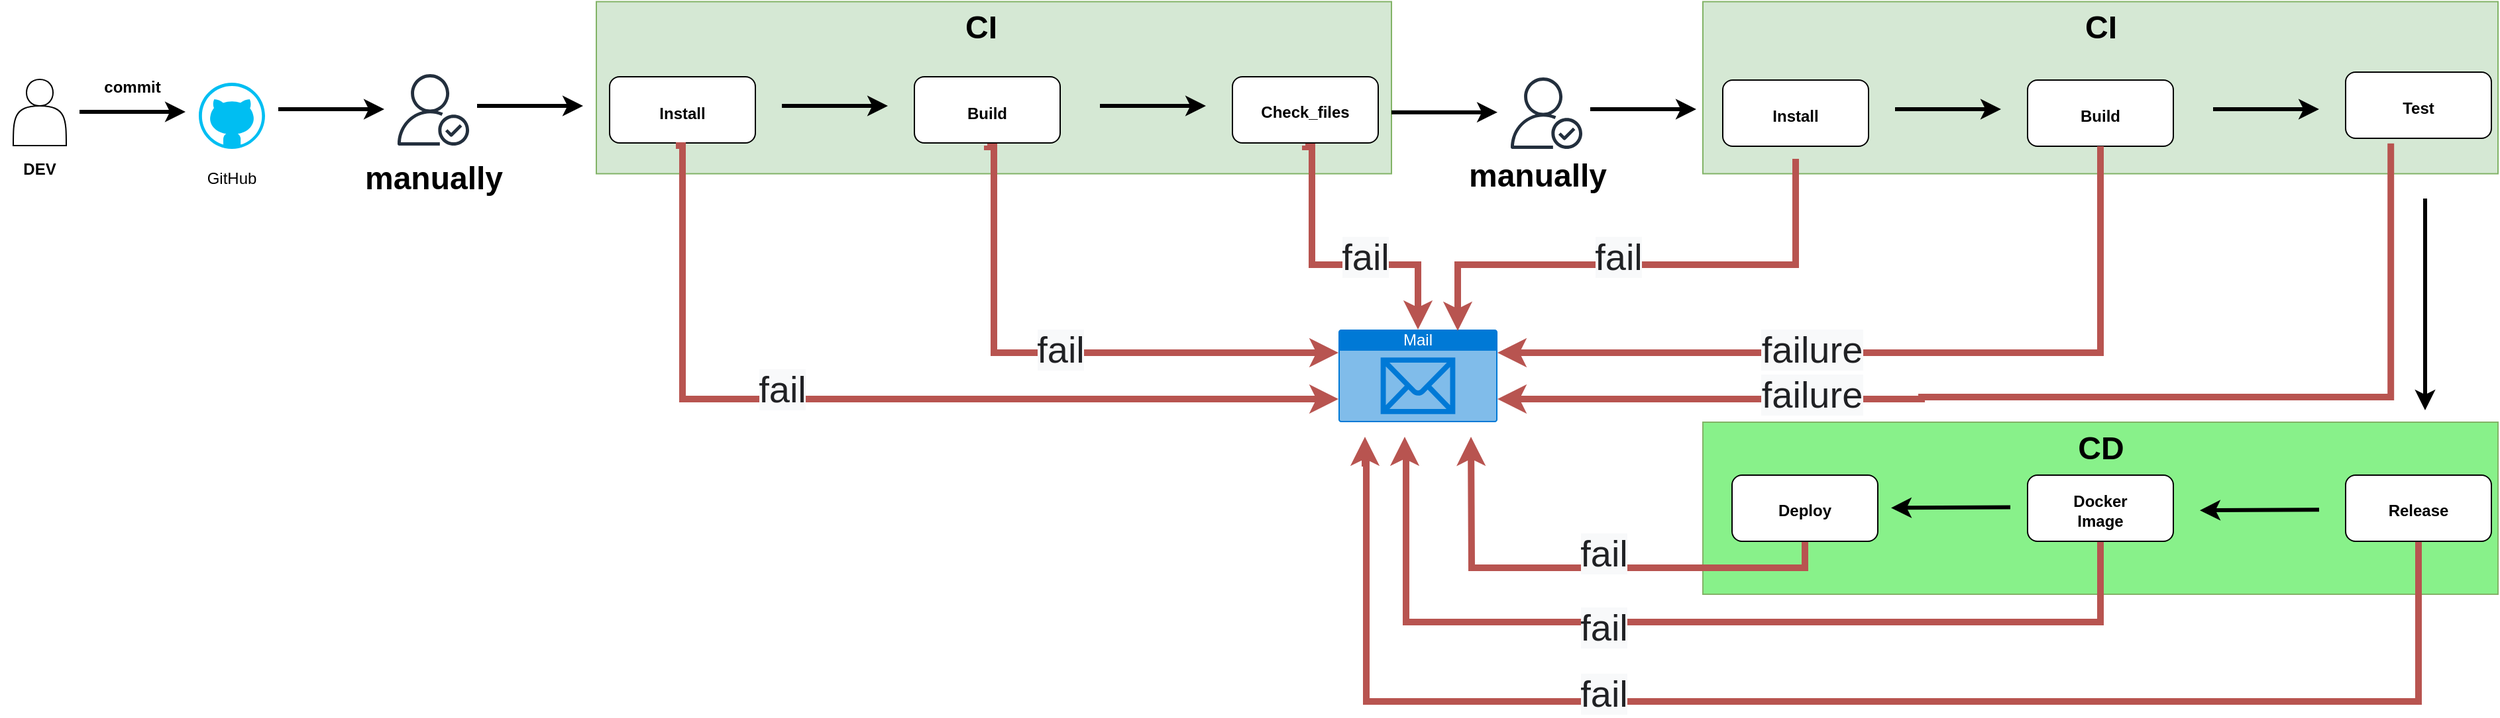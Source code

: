 <mxfile version="24.3.1" type="github">
  <diagram name="Página-1" id="l7-UxxubtHsJpn8i_Fkr">
    <mxGraphModel dx="1953" dy="1055" grid="1" gridSize="10" guides="1" tooltips="1" connect="1" arrows="1" fold="1" page="1" pageScale="1" pageWidth="827" pageHeight="1169" math="0" shadow="0">
      <root>
        <mxCell id="0" />
        <mxCell id="1" parent="0" />
        <mxCell id="Xpfcy3nXjKeu7boo3VgT-59" value="" style="rounded=0;whiteSpace=wrap;html=1;fillColor=#88f18a;strokeColor=#82b366;" vertex="1" parent="1">
          <mxGeometry x="1355" y="519" width="600" height="130" as="geometry" />
        </mxCell>
        <mxCell id="Xpfcy3nXjKeu7boo3VgT-58" value="" style="rounded=0;whiteSpace=wrap;html=1;fillColor=#d5e8d4;strokeColor=#82b366;" vertex="1" parent="1">
          <mxGeometry x="1355" y="201.25" width="600" height="130" as="geometry" />
        </mxCell>
        <mxCell id="Xpfcy3nXjKeu7boo3VgT-57" value="" style="rounded=0;whiteSpace=wrap;html=1;fillColor=#d5e8d4;strokeColor=#82b366;" vertex="1" parent="1">
          <mxGeometry x="520" y="201.25" width="600" height="130" as="geometry" />
        </mxCell>
        <mxCell id="Xpfcy3nXjKeu7boo3VgT-1" value="" style="shape=actor;whiteSpace=wrap;html=1;" vertex="1" parent="1">
          <mxGeometry x="80" y="260" width="40" height="50" as="geometry" />
        </mxCell>
        <mxCell id="Xpfcy3nXjKeu7boo3VgT-5" value="&lt;b&gt;DEV&lt;/b&gt;" style="text;html=1;align=center;verticalAlign=middle;whiteSpace=wrap;rounded=0;" vertex="1" parent="1">
          <mxGeometry x="70" y="312.5" width="60" height="30" as="geometry" />
        </mxCell>
        <mxCell id="Xpfcy3nXjKeu7boo3VgT-6" value="" style="verticalLabelPosition=bottom;html=1;verticalAlign=top;align=center;strokeColor=none;fillColor=#00BEF2;shape=mxgraph.azure.github_code;pointerEvents=1;fontColor=#000000;" vertex="1" parent="1">
          <mxGeometry x="220" y="262.5" width="50" height="50" as="geometry" />
        </mxCell>
        <mxCell id="Xpfcy3nXjKeu7boo3VgT-7" value="" style="endArrow=classic;html=1;rounded=0;fontStyle=1;fontSize=23;strokeWidth=3;" edge="1" parent="1">
          <mxGeometry width="50" height="50" relative="1" as="geometry">
            <mxPoint x="130" y="284.5" as="sourcePoint" />
            <mxPoint x="210" y="284.5" as="targetPoint" />
          </mxGeometry>
        </mxCell>
        <mxCell id="Xpfcy3nXjKeu7boo3VgT-9" value="&lt;b&gt;commit&lt;/b&gt;" style="text;html=1;align=center;verticalAlign=middle;whiteSpace=wrap;rounded=0;" vertex="1" parent="1">
          <mxGeometry x="140" y="252.5" width="60" height="27.5" as="geometry" />
        </mxCell>
        <mxCell id="Xpfcy3nXjKeu7boo3VgT-10" value="" style="rounded=1;whiteSpace=wrap;html=1;" vertex="1" parent="1">
          <mxGeometry x="530" y="258" width="110" height="50" as="geometry" />
        </mxCell>
        <mxCell id="Xpfcy3nXjKeu7boo3VgT-11" value="&lt;b&gt;Install&lt;/b&gt;" style="text;html=1;align=center;verticalAlign=middle;whiteSpace=wrap;rounded=0;" vertex="1" parent="1">
          <mxGeometry x="555" y="270.5" width="60" height="30" as="geometry" />
        </mxCell>
        <mxCell id="Xpfcy3nXjKeu7boo3VgT-13" value="GitHub" style="text;html=1;align=center;verticalAlign=middle;whiteSpace=wrap;rounded=0;" vertex="1" parent="1">
          <mxGeometry x="215" y="320" width="60" height="30" as="geometry" />
        </mxCell>
        <mxCell id="Xpfcy3nXjKeu7boo3VgT-15" value="" style="sketch=0;outlineConnect=0;fontColor=#232F3E;gradientColor=none;fillColor=#232F3D;strokeColor=none;dashed=0;verticalLabelPosition=bottom;verticalAlign=top;align=center;html=1;fontSize=12;fontStyle=0;aspect=fixed;pointerEvents=1;shape=mxgraph.aws4.authenticated_user;" vertex="1" parent="1">
          <mxGeometry x="370" y="256" width="54" height="54" as="geometry" />
        </mxCell>
        <mxCell id="Xpfcy3nXjKeu7boo3VgT-17" value="" style="endArrow=classic;html=1;rounded=0;fontStyle=1;fontSize=23;strokeWidth=3;" edge="1" parent="1">
          <mxGeometry width="50" height="50" relative="1" as="geometry">
            <mxPoint x="280" y="282.5" as="sourcePoint" />
            <mxPoint x="360" y="282.5" as="targetPoint" />
          </mxGeometry>
        </mxCell>
        <mxCell id="Xpfcy3nXjKeu7boo3VgT-18" value="" style="endArrow=classic;html=1;rounded=0;fontStyle=1;fontSize=23;strokeWidth=3;" edge="1" parent="1">
          <mxGeometry width="50" height="50" relative="1" as="geometry">
            <mxPoint x="430" y="280" as="sourcePoint" />
            <mxPoint x="510" y="280" as="targetPoint" />
          </mxGeometry>
        </mxCell>
        <mxCell id="Xpfcy3nXjKeu7boo3VgT-19" value="" style="rounded=1;whiteSpace=wrap;html=1;" vertex="1" parent="1">
          <mxGeometry x="760" y="258" width="110" height="50" as="geometry" />
        </mxCell>
        <mxCell id="Xpfcy3nXjKeu7boo3VgT-20" value="&lt;b&gt;Build&lt;/b&gt;" style="text;html=1;align=center;verticalAlign=middle;whiteSpace=wrap;rounded=0;" vertex="1" parent="1">
          <mxGeometry x="785" y="270.5" width="60" height="30" as="geometry" />
        </mxCell>
        <mxCell id="Xpfcy3nXjKeu7boo3VgT-21" value="" style="endArrow=classic;html=1;rounded=0;fontStyle=1;fontSize=23;strokeWidth=3;" edge="1" parent="1">
          <mxGeometry width="50" height="50" relative="1" as="geometry">
            <mxPoint x="660" y="280" as="sourcePoint" />
            <mxPoint x="740" y="280" as="targetPoint" />
          </mxGeometry>
        </mxCell>
        <mxCell id="Xpfcy3nXjKeu7boo3VgT-22" value="" style="rounded=1;whiteSpace=wrap;html=1;" vertex="1" parent="1">
          <mxGeometry x="1000" y="258" width="110" height="50" as="geometry" />
        </mxCell>
        <mxCell id="Xpfcy3nXjKeu7boo3VgT-23" value="" style="endArrow=classic;html=1;rounded=0;fontStyle=1;fontSize=23;strokeWidth=3;" edge="1" parent="1">
          <mxGeometry width="50" height="50" relative="1" as="geometry">
            <mxPoint x="900" y="280" as="sourcePoint" />
            <mxPoint x="980" y="280" as="targetPoint" />
          </mxGeometry>
        </mxCell>
        <mxCell id="Xpfcy3nXjKeu7boo3VgT-24" value="&lt;b&gt;Check_files&lt;/b&gt;" style="text;html=1;align=center;verticalAlign=middle;whiteSpace=wrap;rounded=0;" vertex="1" parent="1">
          <mxGeometry x="1025" y="270" width="60" height="30" as="geometry" />
        </mxCell>
        <mxCell id="Xpfcy3nXjKeu7boo3VgT-28" value="" style="rounded=1;whiteSpace=wrap;html=1;" vertex="1" parent="1">
          <mxGeometry x="1370" y="260.5" width="110" height="50" as="geometry" />
        </mxCell>
        <mxCell id="Xpfcy3nXjKeu7boo3VgT-29" value="&lt;b&gt;Install&lt;/b&gt;" style="text;html=1;align=center;verticalAlign=middle;whiteSpace=wrap;rounded=0;" vertex="1" parent="1">
          <mxGeometry x="1395" y="273" width="60" height="30" as="geometry" />
        </mxCell>
        <mxCell id="Xpfcy3nXjKeu7boo3VgT-30" value="" style="sketch=0;outlineConnect=0;fontColor=#232F3E;gradientColor=none;fillColor=#232F3D;strokeColor=none;dashed=0;verticalLabelPosition=bottom;verticalAlign=top;align=center;html=1;fontSize=12;fontStyle=0;aspect=fixed;pointerEvents=1;shape=mxgraph.aws4.authenticated_user;" vertex="1" parent="1">
          <mxGeometry x="1210" y="258.5" width="54" height="54" as="geometry" />
        </mxCell>
        <mxCell id="Xpfcy3nXjKeu7boo3VgT-31" value="" style="endArrow=classic;html=1;rounded=0;fontStyle=1;fontSize=23;strokeWidth=3;" edge="1" parent="1">
          <mxGeometry width="50" height="50" relative="1" as="geometry">
            <mxPoint x="1270" y="282.5" as="sourcePoint" />
            <mxPoint x="1350" y="282.5" as="targetPoint" />
          </mxGeometry>
        </mxCell>
        <mxCell id="Xpfcy3nXjKeu7boo3VgT-32" value="" style="rounded=1;whiteSpace=wrap;html=1;" vertex="1" parent="1">
          <mxGeometry x="1600" y="260.5" width="110" height="50" as="geometry" />
        </mxCell>
        <mxCell id="Xpfcy3nXjKeu7boo3VgT-33" value="&lt;b&gt;Build&lt;/b&gt;" style="text;html=1;align=center;verticalAlign=middle;whiteSpace=wrap;rounded=0;" vertex="1" parent="1">
          <mxGeometry x="1625" y="273" width="60" height="30" as="geometry" />
        </mxCell>
        <mxCell id="Xpfcy3nXjKeu7boo3VgT-34" value="" style="endArrow=classic;html=1;rounded=0;fontStyle=1;fontSize=23;strokeWidth=3;" edge="1" parent="1">
          <mxGeometry width="50" height="50" relative="1" as="geometry">
            <mxPoint x="1500" y="282.5" as="sourcePoint" />
            <mxPoint x="1580" y="282.5" as="targetPoint" />
          </mxGeometry>
        </mxCell>
        <mxCell id="Xpfcy3nXjKeu7boo3VgT-35" value="" style="rounded=1;whiteSpace=wrap;html=1;" vertex="1" parent="1">
          <mxGeometry x="1840" y="254.5" width="110" height="50" as="geometry" />
        </mxCell>
        <mxCell id="Xpfcy3nXjKeu7boo3VgT-36" value="" style="endArrow=classic;html=1;rounded=0;fontStyle=1;fontSize=23;strokeWidth=3;" edge="1" parent="1">
          <mxGeometry width="50" height="50" relative="1" as="geometry">
            <mxPoint x="1740" y="282.5" as="sourcePoint" />
            <mxPoint x="1820" y="282.5" as="targetPoint" />
          </mxGeometry>
        </mxCell>
        <mxCell id="Xpfcy3nXjKeu7boo3VgT-37" value="&lt;b&gt;Test&lt;/b&gt;" style="text;html=1;align=center;verticalAlign=middle;whiteSpace=wrap;rounded=0;" vertex="1" parent="1">
          <mxGeometry x="1865" y="266.5" width="60" height="30" as="geometry" />
        </mxCell>
        <mxCell id="Xpfcy3nXjKeu7boo3VgT-40" value="" style="endArrow=classic;html=1;rounded=0;fontStyle=1;fontSize=23;strokeWidth=3;" edge="1" parent="1">
          <mxGeometry width="50" height="50" relative="1" as="geometry">
            <mxPoint x="1120" y="284.83" as="sourcePoint" />
            <mxPoint x="1200" y="284.83" as="targetPoint" />
          </mxGeometry>
        </mxCell>
        <mxCell id="Xpfcy3nXjKeu7boo3VgT-85" style="edgeStyle=orthogonalEdgeStyle;rounded=0;orthogonalLoop=1;jettySize=auto;html=1;exitX=0.5;exitY=1;exitDx=0;exitDy=0;strokeWidth=5;fillColor=#f8cecc;strokeColor=#b85450;" edge="1" parent="1" source="Xpfcy3nXjKeu7boo3VgT-41">
          <mxGeometry relative="1" as="geometry">
            <mxPoint x="1100" y="530" as="targetPoint" />
            <Array as="points">
              <mxPoint x="1895" y="730" />
              <mxPoint x="1101" y="730" />
              <mxPoint x="1101" y="550" />
            </Array>
          </mxGeometry>
        </mxCell>
        <mxCell id="Xpfcy3nXjKeu7boo3VgT-41" value="" style="rounded=1;whiteSpace=wrap;html=1;" vertex="1" parent="1">
          <mxGeometry x="1840" y="559" width="110" height="50" as="geometry" />
        </mxCell>
        <mxCell id="Xpfcy3nXjKeu7boo3VgT-43" value="&lt;b&gt;Release&lt;/b&gt;" style="text;html=1;align=center;verticalAlign=middle;whiteSpace=wrap;rounded=0;" vertex="1" parent="1">
          <mxGeometry x="1865" y="571" width="60" height="30" as="geometry" />
        </mxCell>
        <mxCell id="Xpfcy3nXjKeu7boo3VgT-84" style="edgeStyle=orthogonalEdgeStyle;rounded=0;orthogonalLoop=1;jettySize=auto;html=1;exitX=0.5;exitY=1;exitDx=0;exitDy=0;fillColor=#f8cecc;strokeColor=#b85450;strokeWidth=5;" edge="1" parent="1" source="Xpfcy3nXjKeu7boo3VgT-44">
          <mxGeometry relative="1" as="geometry">
            <mxPoint x="1130" y="530" as="targetPoint" />
            <Array as="points">
              <mxPoint x="1655" y="670" />
              <mxPoint x="1131" y="670" />
              <mxPoint x="1131" y="540" />
            </Array>
          </mxGeometry>
        </mxCell>
        <mxCell id="Xpfcy3nXjKeu7boo3VgT-44" value="" style="rounded=1;whiteSpace=wrap;html=1;" vertex="1" parent="1">
          <mxGeometry x="1600" y="559" width="110" height="50" as="geometry" />
        </mxCell>
        <mxCell id="Xpfcy3nXjKeu7boo3VgT-45" value="" style="endArrow=classic;html=1;rounded=0;fontStyle=1;fontSize=23;strokeWidth=3;" edge="1" parent="1">
          <mxGeometry width="50" height="50" relative="1" as="geometry">
            <mxPoint x="1900" y="350" as="sourcePoint" />
            <mxPoint x="1900" y="510" as="targetPoint" />
          </mxGeometry>
        </mxCell>
        <mxCell id="Xpfcy3nXjKeu7boo3VgT-46" value="&lt;b&gt;Docker Image&lt;/b&gt;" style="text;html=1;align=center;verticalAlign=middle;whiteSpace=wrap;rounded=0;" vertex="1" parent="1">
          <mxGeometry x="1625" y="571" width="60" height="30" as="geometry" />
        </mxCell>
        <mxCell id="Xpfcy3nXjKeu7boo3VgT-50" value="" style="endArrow=classic;html=1;rounded=0;fontStyle=1;fontSize=23;strokeWidth=3;" edge="1" parent="1">
          <mxGeometry width="50" height="50" relative="1" as="geometry">
            <mxPoint x="1587" y="583.29" as="sourcePoint" />
            <mxPoint x="1497" y="583.72" as="targetPoint" />
            <Array as="points" />
          </mxGeometry>
        </mxCell>
        <mxCell id="Xpfcy3nXjKeu7boo3VgT-83" style="edgeStyle=orthogonalEdgeStyle;rounded=0;orthogonalLoop=1;jettySize=auto;html=1;exitX=0.5;exitY=1;exitDx=0;exitDy=0;strokeWidth=5;fillColor=#f8cecc;strokeColor=#b85450;" edge="1" parent="1" source="Xpfcy3nXjKeu7boo3VgT-54">
          <mxGeometry relative="1" as="geometry">
            <mxPoint x="1180.0" y="530.0" as="targetPoint" />
          </mxGeometry>
        </mxCell>
        <mxCell id="Xpfcy3nXjKeu7boo3VgT-54" value="" style="rounded=1;whiteSpace=wrap;html=1;" vertex="1" parent="1">
          <mxGeometry x="1377" y="559" width="110" height="50" as="geometry" />
        </mxCell>
        <mxCell id="Xpfcy3nXjKeu7boo3VgT-55" value="&lt;b&gt;Deploy&lt;/b&gt;" style="text;html=1;align=center;verticalAlign=middle;whiteSpace=wrap;rounded=0;" vertex="1" parent="1">
          <mxGeometry x="1402" y="571" width="60" height="30" as="geometry" />
        </mxCell>
        <mxCell id="Xpfcy3nXjKeu7boo3VgT-56" value="" style="endArrow=classic;html=1;rounded=0;fontStyle=1;fontSize=23;strokeWidth=3;" edge="1" parent="1">
          <mxGeometry width="50" height="50" relative="1" as="geometry">
            <mxPoint x="1820" y="585.17" as="sourcePoint" />
            <mxPoint x="1730" y="585.6" as="targetPoint" />
            <Array as="points" />
          </mxGeometry>
        </mxCell>
        <mxCell id="Xpfcy3nXjKeu7boo3VgT-60" value="CI" style="text;strokeColor=none;fillColor=none;html=1;fontSize=24;fontStyle=1;verticalAlign=middle;align=center;" vertex="1" parent="1">
          <mxGeometry x="760" y="201.25" width="100" height="40" as="geometry" />
        </mxCell>
        <mxCell id="Xpfcy3nXjKeu7boo3VgT-61" value="CI" style="text;strokeColor=none;fillColor=none;html=1;fontSize=24;fontStyle=1;verticalAlign=middle;align=center;" vertex="1" parent="1">
          <mxGeometry x="1605" y="201.25" width="100" height="40" as="geometry" />
        </mxCell>
        <mxCell id="Xpfcy3nXjKeu7boo3VgT-62" value="CD" style="text;strokeColor=none;fillColor=none;html=1;fontSize=24;fontStyle=1;verticalAlign=middle;align=center;" vertex="1" parent="1">
          <mxGeometry x="1605" y="519" width="100" height="40" as="geometry" />
        </mxCell>
        <mxCell id="Xpfcy3nXjKeu7boo3VgT-63" value="Mail" style="html=1;whiteSpace=wrap;strokeColor=none;fillColor=#0079D6;labelPosition=center;verticalLabelPosition=middle;verticalAlign=top;align=center;fontSize=12;outlineConnect=0;spacingTop=-6;fontColor=#FFFFFF;sketch=0;shape=mxgraph.sitemap.mail;" vertex="1" parent="1">
          <mxGeometry x="1080" y="449" width="120" height="70" as="geometry" />
        </mxCell>
        <mxCell id="Xpfcy3nXjKeu7boo3VgT-76" style="edgeStyle=orthogonalEdgeStyle;rounded=0;orthogonalLoop=1;jettySize=auto;html=1;entryX=0;entryY=0.75;entryDx=0;entryDy=0;entryPerimeter=0;fillColor=#f8cecc;strokeColor=#b85450;strokeWidth=5;" edge="1" parent="1" target="Xpfcy3nXjKeu7boo3VgT-63">
          <mxGeometry relative="1" as="geometry">
            <mxPoint x="580" y="310" as="sourcePoint" />
            <Array as="points">
              <mxPoint x="585" y="502" />
            </Array>
          </mxGeometry>
        </mxCell>
        <mxCell id="Xpfcy3nXjKeu7boo3VgT-77" style="edgeStyle=orthogonalEdgeStyle;rounded=0;orthogonalLoop=1;jettySize=auto;html=1;entryX=0;entryY=0.25;entryDx=0;entryDy=0;entryPerimeter=0;strokeWidth=5;fillColor=#f8cecc;strokeColor=#b85450;" edge="1" parent="1" target="Xpfcy3nXjKeu7boo3VgT-63">
          <mxGeometry relative="1" as="geometry">
            <mxPoint x="815" y="310" as="sourcePoint" />
            <Array as="points">
              <mxPoint x="820" y="311" />
              <mxPoint x="820" y="467" />
            </Array>
          </mxGeometry>
        </mxCell>
        <mxCell id="Xpfcy3nXjKeu7boo3VgT-78" style="edgeStyle=orthogonalEdgeStyle;rounded=0;orthogonalLoop=1;jettySize=auto;html=1;entryX=0.5;entryY=0;entryDx=0;entryDy=0;entryPerimeter=0;strokeWidth=5;fillColor=#f8cecc;strokeColor=#b85450;" edge="1" parent="1" target="Xpfcy3nXjKeu7boo3VgT-63">
          <mxGeometry relative="1" as="geometry">
            <mxPoint x="1055" y="310" as="sourcePoint" />
            <Array as="points">
              <mxPoint x="1060" y="311" />
              <mxPoint x="1060" y="400" />
              <mxPoint x="1140" y="400" />
            </Array>
          </mxGeometry>
        </mxCell>
        <mxCell id="Xpfcy3nXjKeu7boo3VgT-79" style="edgeStyle=orthogonalEdgeStyle;rounded=0;orthogonalLoop=1;jettySize=auto;html=1;strokeWidth=5;fillColor=#f8cecc;strokeColor=#b85450;entryX=0.75;entryY=0.014;entryDx=0;entryDy=0;entryPerimeter=0;" edge="1" parent="1" target="Xpfcy3nXjKeu7boo3VgT-63">
          <mxGeometry relative="1" as="geometry">
            <mxPoint x="1425" y="320" as="sourcePoint" />
            <mxPoint x="1180" y="440" as="targetPoint" />
            <Array as="points">
              <mxPoint x="1425" y="400" />
              <mxPoint x="1170" y="400" />
            </Array>
          </mxGeometry>
        </mxCell>
        <mxCell id="Xpfcy3nXjKeu7boo3VgT-81" style="edgeStyle=orthogonalEdgeStyle;rounded=0;orthogonalLoop=1;jettySize=auto;html=1;exitX=0.5;exitY=1;exitDx=0;exitDy=0;entryX=1;entryY=0.25;entryDx=0;entryDy=0;entryPerimeter=0;strokeWidth=5;fillColor=#f8cecc;strokeColor=#b85450;" edge="1" parent="1" source="Xpfcy3nXjKeu7boo3VgT-32" target="Xpfcy3nXjKeu7boo3VgT-63">
          <mxGeometry relative="1" as="geometry" />
        </mxCell>
        <mxCell id="Xpfcy3nXjKeu7boo3VgT-82" style="edgeStyle=orthogonalEdgeStyle;rounded=0;orthogonalLoop=1;jettySize=auto;html=1;exitX=0.31;exitY=1.077;exitDx=0;exitDy=0;entryX=1;entryY=0.75;entryDx=0;entryDy=0;entryPerimeter=0;strokeWidth=5;fillColor=#f8cecc;strokeColor=#b85450;exitPerimeter=0;" edge="1" parent="1" source="Xpfcy3nXjKeu7boo3VgT-35" target="Xpfcy3nXjKeu7boo3VgT-63">
          <mxGeometry relative="1" as="geometry">
            <Array as="points">
              <mxPoint x="1874" y="500" />
              <mxPoint x="1520" y="500" />
              <mxPoint x="1520" y="502" />
            </Array>
          </mxGeometry>
        </mxCell>
        <mxCell id="Xpfcy3nXjKeu7boo3VgT-86" value="&lt;div&gt;&lt;br&gt;&lt;/div&gt;&lt;div&gt;&lt;span style=&quot;color: rgb(32, 33, 36); font-family: arial, sans-serif; font-size: 28px; font-weight: 400; text-align: left; white-space: pre-wrap; background-color: rgb(248, 249, 250);&quot;&gt;fail&lt;/span&gt;&lt;br&gt;&lt;/div&gt;" style="text;strokeColor=none;fillColor=none;html=1;fontSize=24;fontStyle=1;verticalAlign=middle;align=center;" vertex="1" parent="1">
          <mxGeometry x="610" y="460" width="100" height="40" as="geometry" />
        </mxCell>
        <mxCell id="Xpfcy3nXjKeu7boo3VgT-87" value="&lt;div&gt;&lt;br&gt;&lt;/div&gt;&lt;div&gt;&lt;span style=&quot;color: rgb(32, 33, 36); font-family: arial, sans-serif; font-size: 28px; font-weight: 400; text-align: left; white-space: pre-wrap; background-color: rgb(248, 249, 250);&quot;&gt;fail&lt;/span&gt;&lt;br&gt;&lt;/div&gt;" style="text;strokeColor=none;fillColor=none;html=1;fontSize=24;fontStyle=1;verticalAlign=middle;align=center;" vertex="1" parent="1">
          <mxGeometry x="820" y="430" width="100" height="40" as="geometry" />
        </mxCell>
        <mxCell id="Xpfcy3nXjKeu7boo3VgT-88" value="&lt;div&gt;&lt;br&gt;&lt;/div&gt;&lt;div&gt;&lt;span style=&quot;color: rgb(32, 33, 36); font-family: arial, sans-serif; font-size: 28px; font-weight: 400; text-align: left; white-space: pre-wrap; background-color: rgb(248, 249, 250);&quot;&gt;fail&lt;/span&gt;&lt;br&gt;&lt;/div&gt;" style="text;strokeColor=none;fillColor=none;html=1;fontSize=24;fontStyle=1;verticalAlign=middle;align=center;" vertex="1" parent="1">
          <mxGeometry x="1050" y="360" width="100" height="40" as="geometry" />
        </mxCell>
        <mxCell id="Xpfcy3nXjKeu7boo3VgT-89" value="&lt;div&gt;&lt;br&gt;&lt;/div&gt;&lt;div&gt;&lt;span style=&quot;color: rgb(32, 33, 36); font-family: arial, sans-serif; font-size: 28px; font-weight: 400; text-align: left; white-space: pre-wrap; background-color: rgb(248, 249, 250);&quot;&gt;fail&lt;/span&gt;&lt;br&gt;&lt;/div&gt;" style="text;strokeColor=none;fillColor=none;html=1;fontSize=24;fontStyle=1;verticalAlign=middle;align=center;" vertex="1" parent="1">
          <mxGeometry x="1241" y="360" width="100" height="40" as="geometry" />
        </mxCell>
        <mxCell id="Xpfcy3nXjKeu7boo3VgT-90" value="&lt;div&gt;&lt;br&gt;&lt;/div&gt;&lt;div&gt;&lt;span style=&quot;color: rgb(32, 33, 36); font-family: arial, sans-serif; font-size: 28px; font-weight: 400; text-align: left; white-space: pre-wrap; background-color: rgb(248, 249, 250);&quot;&gt;failure&lt;/span&gt;&lt;br&gt;&lt;/div&gt;" style="text;strokeColor=none;fillColor=none;html=1;fontSize=24;fontStyle=1;verticalAlign=middle;align=center;" vertex="1" parent="1">
          <mxGeometry x="1387" y="430" width="100" height="40" as="geometry" />
        </mxCell>
        <mxCell id="Xpfcy3nXjKeu7boo3VgT-91" value="&lt;div&gt;&lt;br&gt;&lt;/div&gt;&lt;div&gt;&lt;span style=&quot;color: rgb(32, 33, 36); font-family: arial, sans-serif; font-size: 28px; font-weight: 400; text-align: left; white-space: pre-wrap; background-color: rgb(248, 249, 250);&quot;&gt;failure&lt;/span&gt;&lt;br&gt;&lt;/div&gt;" style="text;strokeColor=none;fillColor=none;html=1;fontSize=24;fontStyle=1;verticalAlign=middle;align=center;" vertex="1" parent="1">
          <mxGeometry x="1387" y="464" width="100" height="40" as="geometry" />
        </mxCell>
        <mxCell id="Xpfcy3nXjKeu7boo3VgT-92" value="&lt;div&gt;&lt;br&gt;&lt;/div&gt;&lt;div&gt;&lt;span style=&quot;color: rgb(32, 33, 36); font-family: arial, sans-serif; font-size: 28px; font-weight: 400; text-align: left; white-space: pre-wrap; background-color: rgb(248, 249, 250);&quot;&gt;fail&lt;/span&gt;&lt;br&gt;&lt;/div&gt;" style="text;strokeColor=none;fillColor=none;html=1;fontSize=24;fontStyle=1;verticalAlign=middle;align=center;" vertex="1" parent="1">
          <mxGeometry x="1230" y="640" width="100" height="40" as="geometry" />
        </mxCell>
        <mxCell id="Xpfcy3nXjKeu7boo3VgT-95" value="&lt;div&gt;&lt;br&gt;&lt;/div&gt;&lt;div&gt;&lt;span style=&quot;color: rgb(32, 33, 36); font-family: arial, sans-serif; font-size: 28px; font-weight: 400; text-align: left; white-space: pre-wrap; background-color: rgb(248, 249, 250);&quot;&gt;fail&lt;/span&gt;&lt;br&gt;&lt;/div&gt;" style="text;strokeColor=none;fillColor=none;html=1;fontSize=24;fontStyle=1;verticalAlign=middle;align=center;" vertex="1" parent="1">
          <mxGeometry x="1230" y="584" width="100" height="40" as="geometry" />
        </mxCell>
        <mxCell id="Xpfcy3nXjKeu7boo3VgT-96" value="&lt;div&gt;&lt;br&gt;&lt;/div&gt;&lt;div&gt;&lt;span style=&quot;color: rgb(32, 33, 36); font-family: arial, sans-serif; font-size: 28px; font-weight: 400; text-align: left; white-space: pre-wrap; background-color: rgb(248, 249, 250);&quot;&gt;fail&lt;/span&gt;&lt;br&gt;&lt;/div&gt;" style="text;strokeColor=none;fillColor=none;html=1;fontSize=24;fontStyle=1;verticalAlign=middle;align=center;" vertex="1" parent="1">
          <mxGeometry x="1230" y="690" width="100" height="40" as="geometry" />
        </mxCell>
        <mxCell id="Xpfcy3nXjKeu7boo3VgT-99" value="manually" style="text;strokeColor=none;fillColor=none;html=1;fontSize=24;fontStyle=1;verticalAlign=middle;align=center;" vertex="1" parent="1">
          <mxGeometry x="347" y="315" width="100" height="40" as="geometry" />
        </mxCell>
        <mxCell id="Xpfcy3nXjKeu7boo3VgT-100" value="manually" style="text;strokeColor=none;fillColor=none;html=1;fontSize=24;fontStyle=1;verticalAlign=middle;align=center;" vertex="1" parent="1">
          <mxGeometry x="1180" y="312.5" width="100" height="40" as="geometry" />
        </mxCell>
      </root>
    </mxGraphModel>
  </diagram>
</mxfile>
